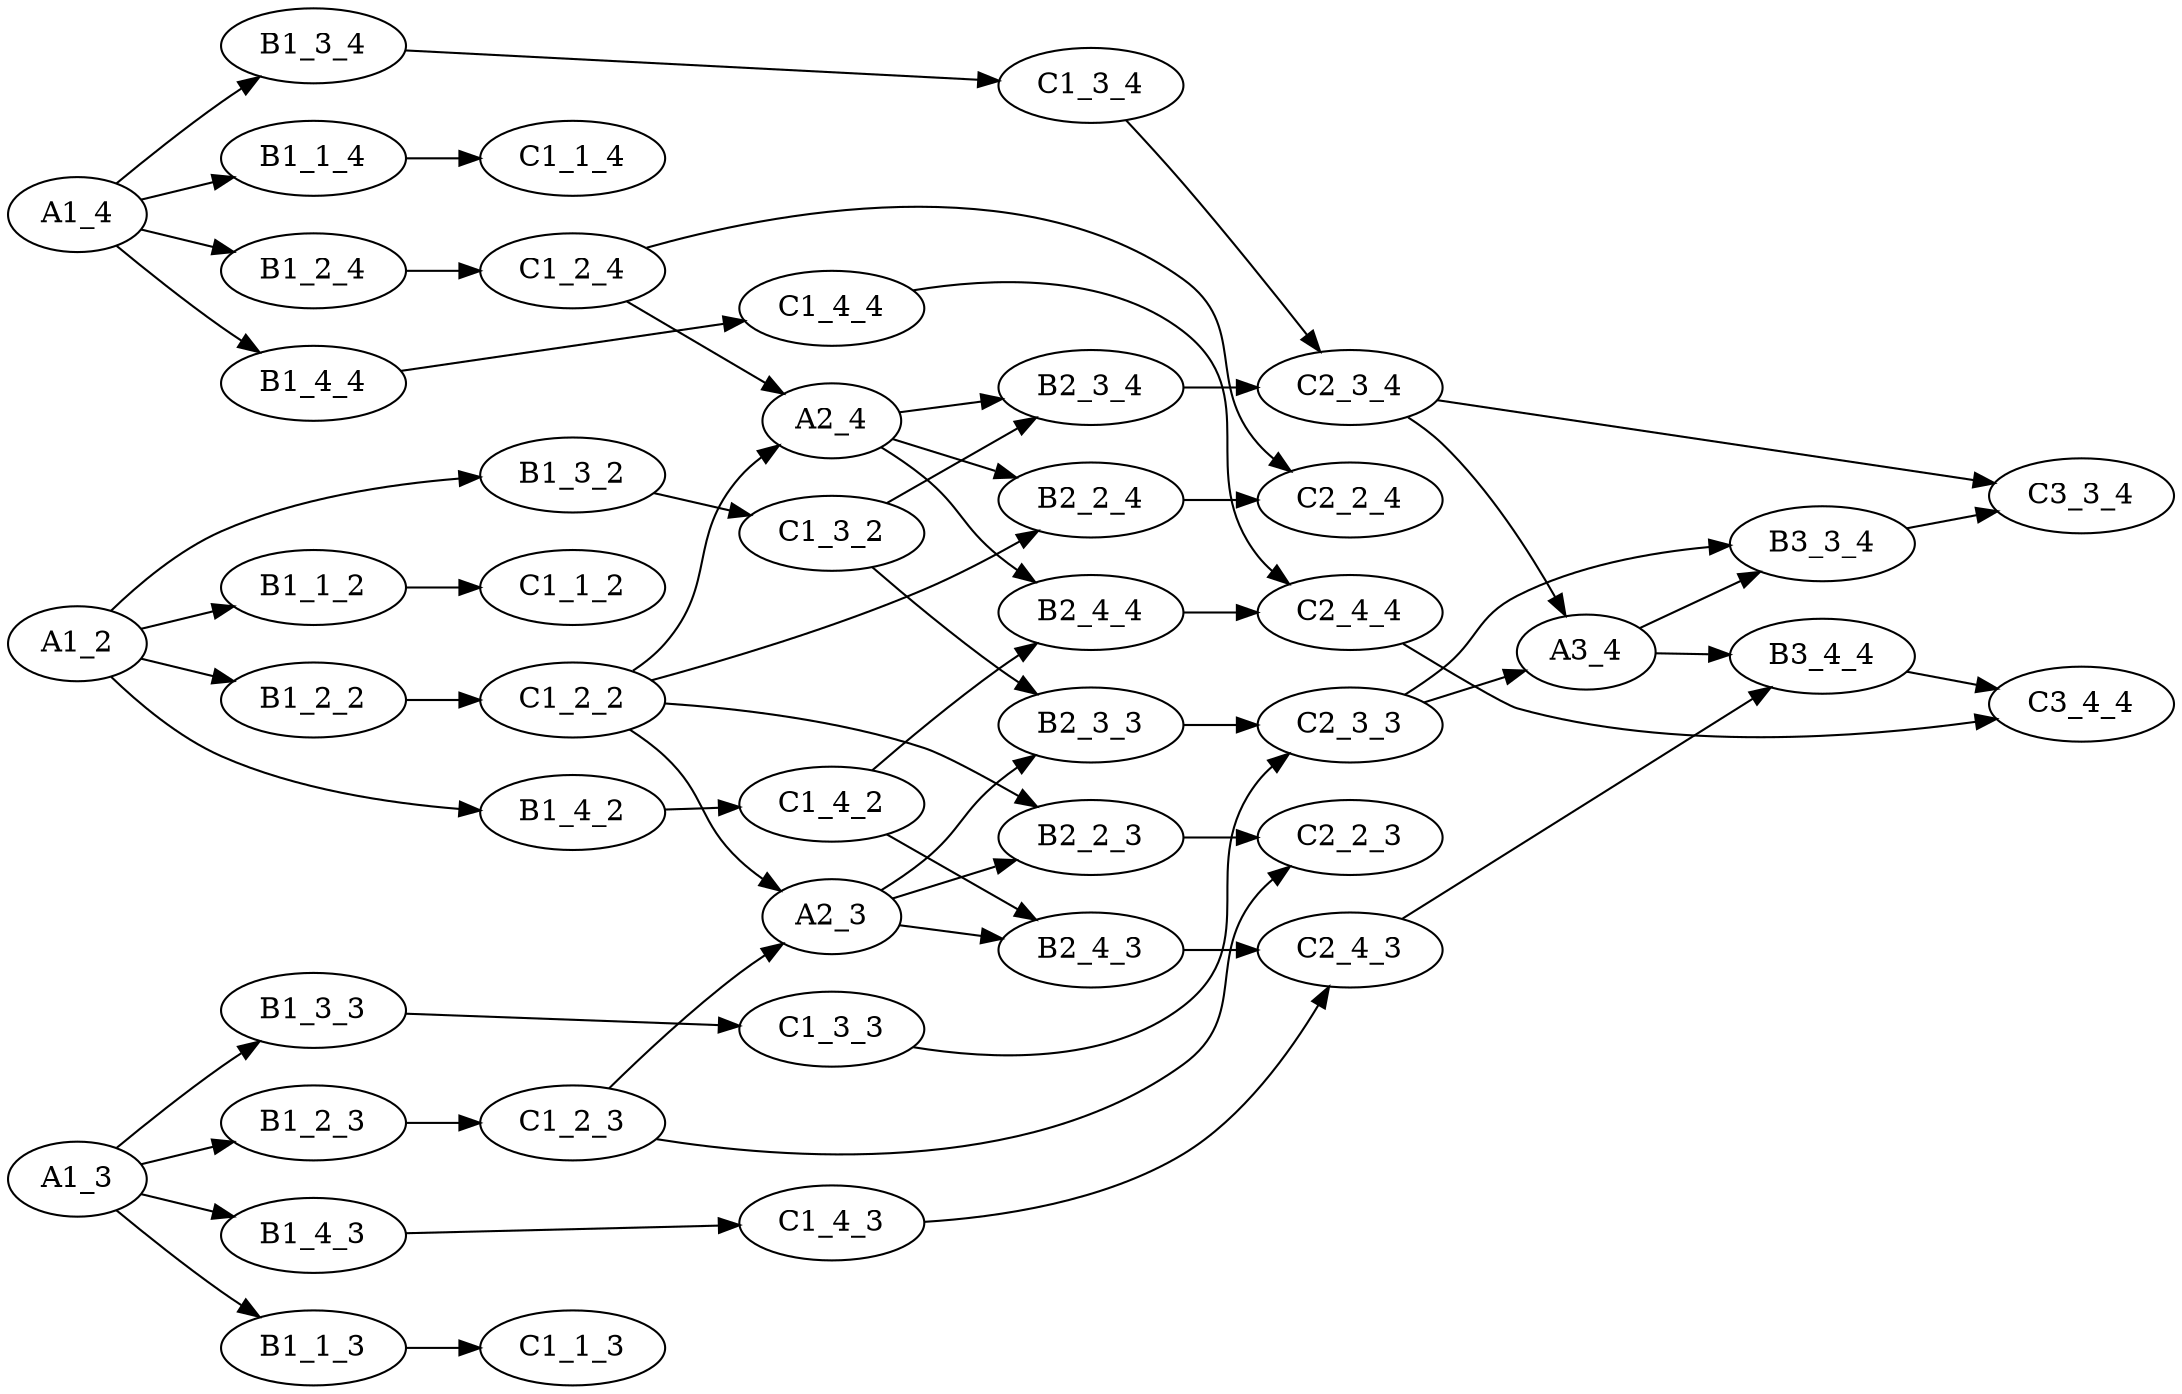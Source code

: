 digraph diekert {
    rankdir=LR;
    "C3_3_4";
    "C1_3_4";
    "C1_2_2";
    "B3_4_4";
    "B1_2_2";
    "C1_4_3";
    "C3_4_4";
    "C1_3_3";
    "C1_4_4";
    "B1_2_4";
    "C1_1_2";
    "C1_2_4";
    "B1_3_4";
    "B1_4_2";
    "B1_4_3";
    "B2_2_4";
    "C2_3_4";
    "B1_3_2";
    "B1_1_4";
    "A3_4";
    "A2_4";
    "A1_3";
    "B2_3_4";
    "B1_4_4";
    "B2_3_3";
    "B2_4_3";
    "C2_3_3";
    "C2_2_4";
    "C2_2_3";
    "B1_3_3";
    "C2_4_3";
    "B1_1_3";
    "B1_1_2";
    "C1_1_3";
    "B1_2_3";
    "A1_2";
    "A2_3";
    "B2_4_4";
    "B2_2_3";
    "C1_1_4";
    "B3_3_4";
    "C2_4_4";
    "C1_3_2";
    "C1_2_3";
    "A1_4";
    "C1_4_2";
    "A1_2" -> "B1_1_2";
    "B1_1_2" -> "C1_1_2";
    "A1_2" -> "B1_2_2";
    "B1_2_2" -> "C1_2_2";
    "A1_2" -> "B1_3_2";
    "B1_3_2" -> "C1_3_2";
    "A1_2" -> "B1_4_2";
    "B1_4_2" -> "C1_4_2";
    "A1_3" -> "B1_1_3";
    "B1_1_3" -> "C1_1_3";
    "A1_3" -> "B1_2_3";
    "B1_2_3" -> "C1_2_3";
    "A1_3" -> "B1_3_3";
    "B1_3_3" -> "C1_3_3";
    "A1_3" -> "B1_4_3";
    "B1_4_3" -> "C1_4_3";
    "A1_4" -> "B1_1_4";
    "B1_1_4" -> "C1_1_4";
    "A1_4" -> "B1_2_4";
    "B1_2_4" -> "C1_2_4";
    "A1_4" -> "B1_3_4";
    "B1_3_4" -> "C1_3_4";
    "A1_4" -> "B1_4_4";
    "B1_4_4" -> "C1_4_4";
    "C1_2_3" -> "A2_3";
    "C1_2_2" -> "A2_3";
    "A2_3" -> "B2_2_3";
    "C1_2_2" -> "B2_2_3";
    "B2_2_3" -> "C2_2_3";
    "C1_2_3" -> "C2_2_3";
    "A2_3" -> "B2_3_3";
    "C1_3_2" -> "B2_3_3";
    "B2_3_3" -> "C2_3_3";
    "C1_3_3" -> "C2_3_3";
    "A2_3" -> "B2_4_3";
    "C1_4_2" -> "B2_4_3";
    "B2_4_3" -> "C2_4_3";
    "C1_4_3" -> "C2_4_3";
    "C1_2_4" -> "A2_4";
    "C1_2_2" -> "A2_4";
    "A2_4" -> "B2_2_4";
    "C1_2_2" -> "B2_2_4";
    "B2_2_4" -> "C2_2_4";
    "C1_2_4" -> "C2_2_4";
    "A2_4" -> "B2_3_4";
    "C1_3_2" -> "B2_3_4";
    "B2_3_4" -> "C2_3_4";
    "C1_3_4" -> "C2_3_4";
    "A2_4" -> "B2_4_4";
    "C1_4_2" -> "B2_4_4";
    "B2_4_4" -> "C2_4_4";
    "C1_4_4" -> "C2_4_4";
    "C2_3_4" -> "A3_4";
    "C2_3_3" -> "A3_4";
    "A3_4" -> "B3_3_4";
    "C2_3_3" -> "B3_3_4";
    "B3_3_4" -> "C3_3_4";
    "C2_3_4" -> "C3_3_4";
    "A3_4" -> "B3_4_4";
    "C2_4_3" -> "B3_4_4";
    "B3_4_4" -> "C3_4_4";
    "C2_4_4" -> "C3_4_4";
}
